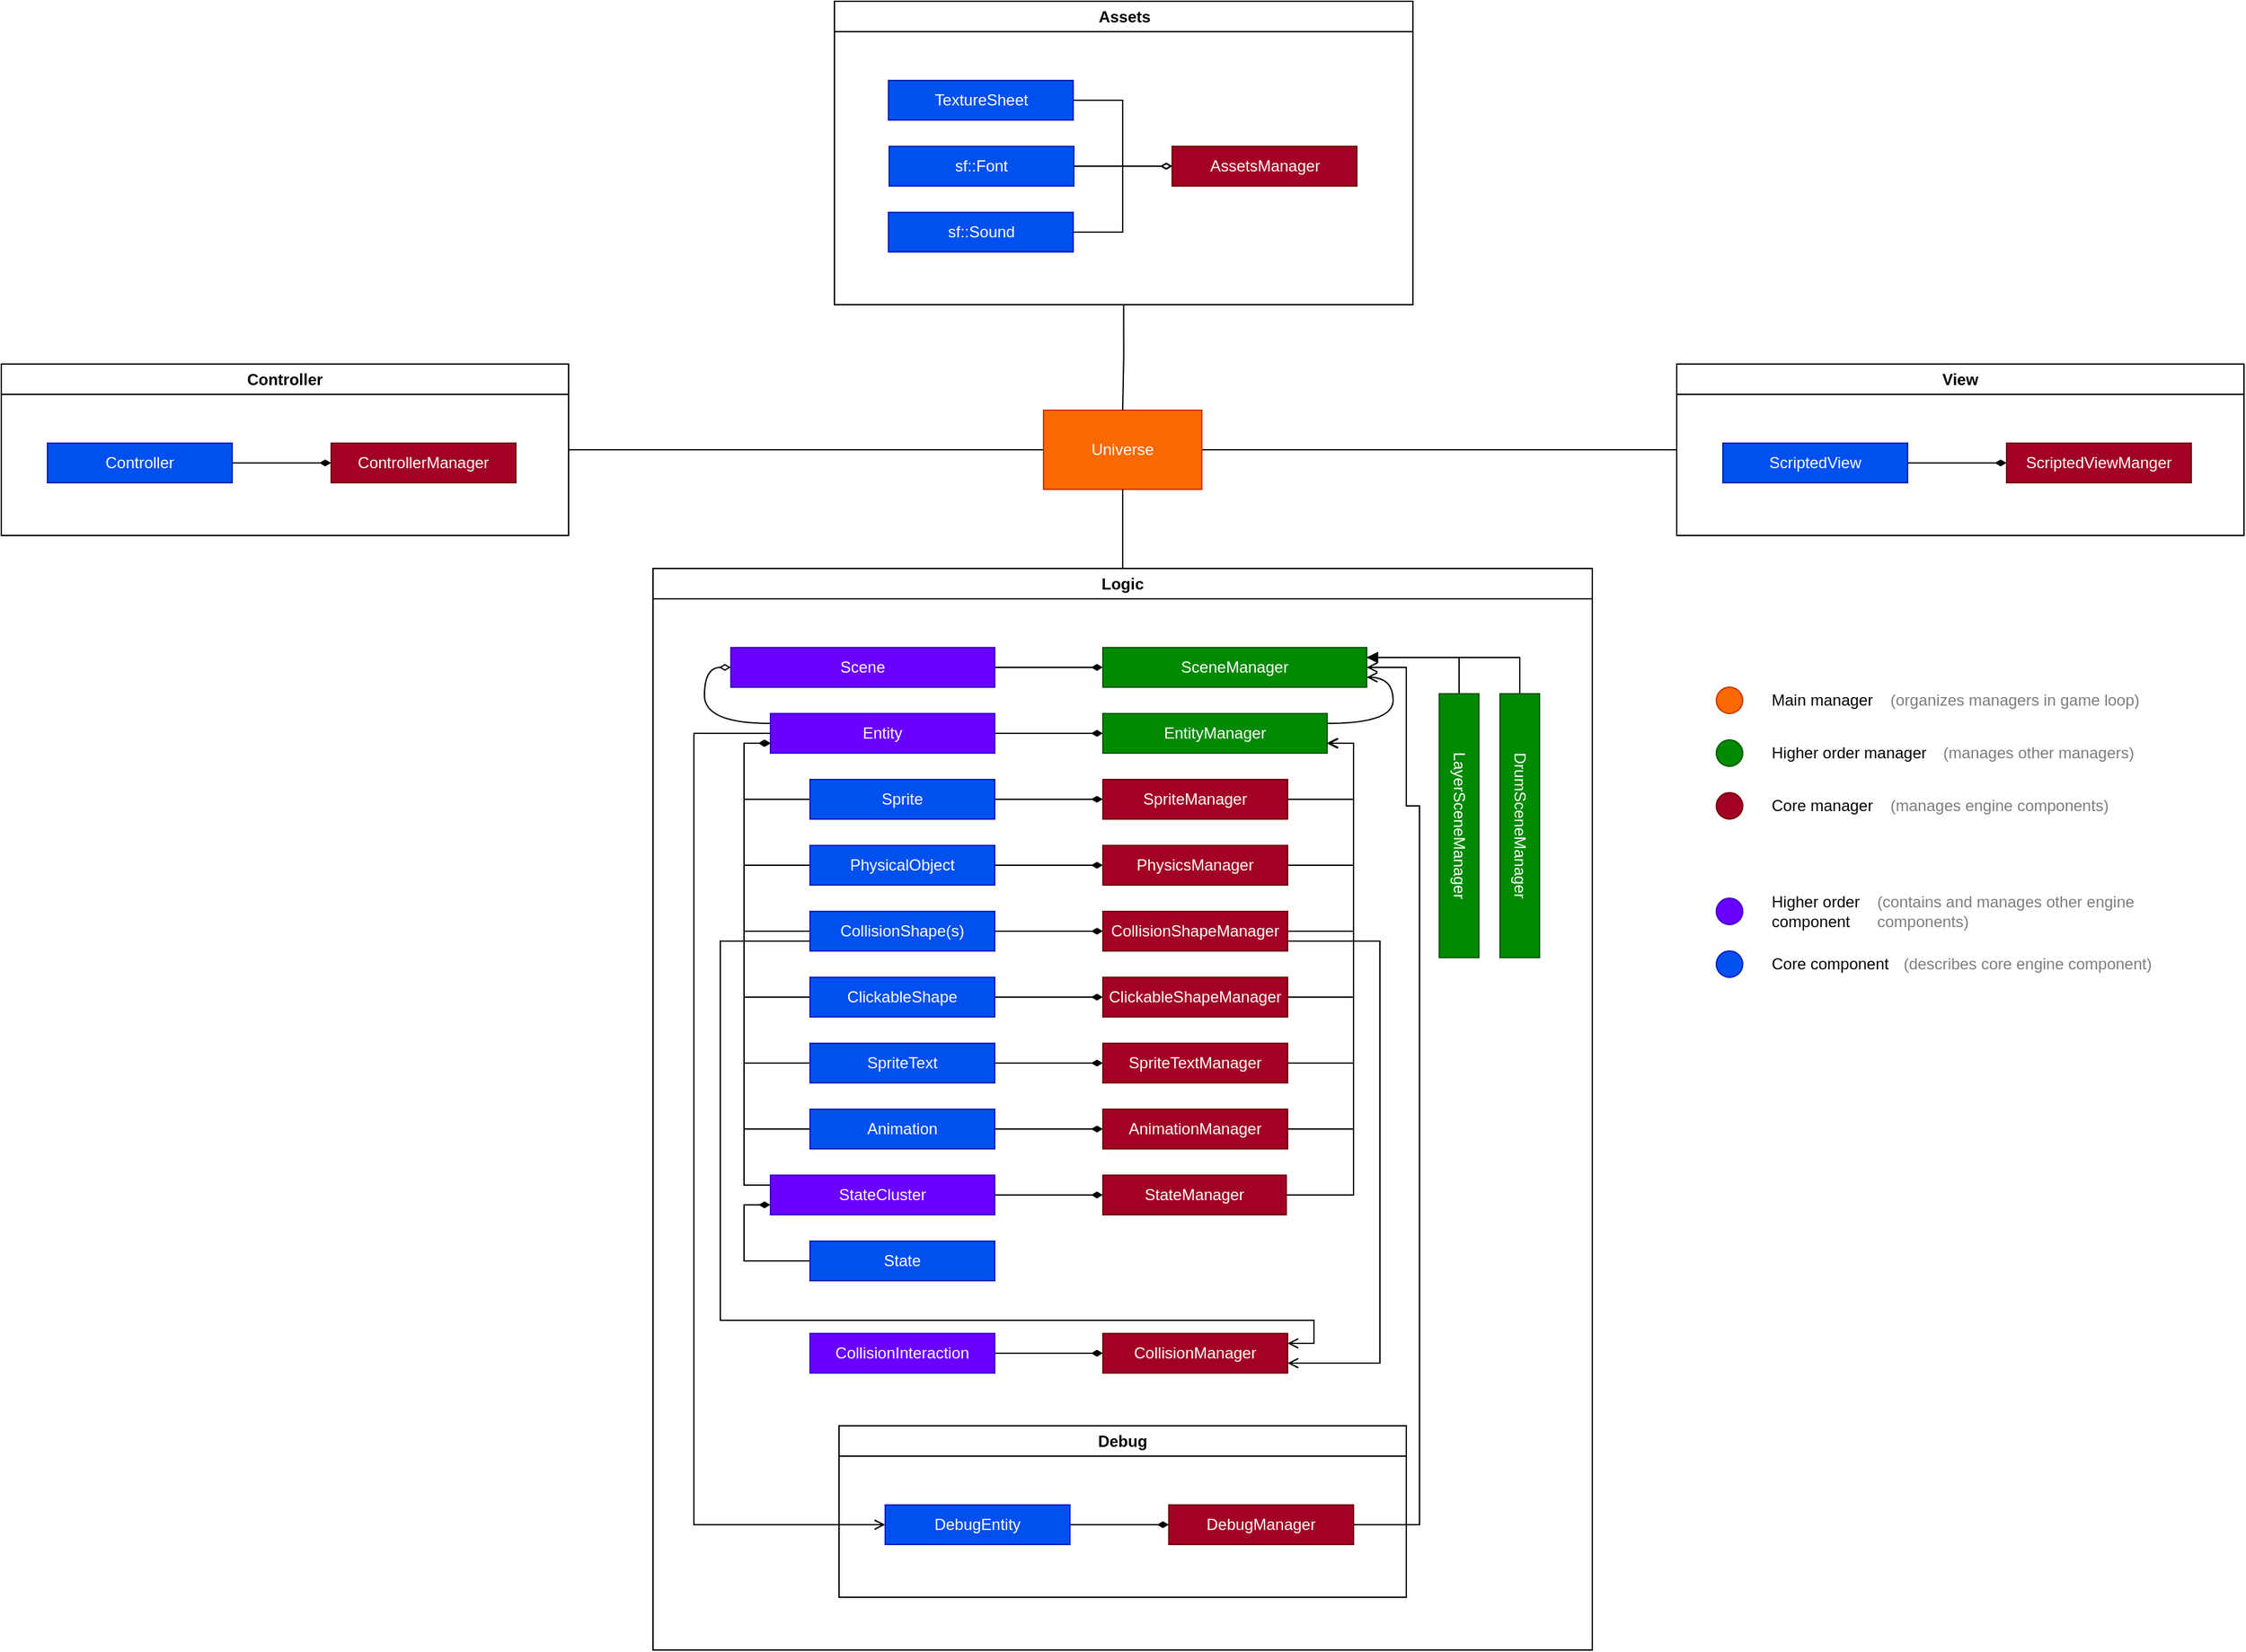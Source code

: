 <mxfile version="21.2.8" type="device">
  <diagram name="Page-1" id="3vT43Wd3uMkU654bus9_">
    <mxGraphModel dx="2487" dy="1425" grid="1" gridSize="10" guides="1" tooltips="1" connect="1" arrows="1" fold="1" page="0" pageScale="1" pageWidth="850" pageHeight="1100" math="0" shadow="0">
      <root>
        <mxCell id="0" />
        <mxCell id="1" parent="0" />
        <mxCell id="ijKg_ikHfJque0BtsIPP-11" style="edgeStyle=orthogonalEdgeStyle;rounded=0;orthogonalLoop=1;jettySize=auto;html=1;exitX=1;exitY=0.5;exitDx=0;exitDy=0;entryX=0;entryY=0.5;entryDx=0;entryDy=0;endArrow=none;endFill=0;" parent="1" source="RYIpH5o0aymqOep2SFFL-1" target="lwttH7d4b95rTX6gbIl2-12" edge="1">
          <mxGeometry relative="1" as="geometry" />
        </mxCell>
        <mxCell id="fs5aGWa4LFlJ8nbSV-yX-11" style="edgeStyle=orthogonalEdgeStyle;rounded=0;orthogonalLoop=1;jettySize=auto;html=1;exitX=0;exitY=0.5;exitDx=0;exitDy=0;entryX=1;entryY=0.5;entryDx=0;entryDy=0;endArrow=none;endFill=0;" parent="1" source="RYIpH5o0aymqOep2SFFL-1" target="RYIpH5o0aymqOep2SFFL-89" edge="1">
          <mxGeometry relative="1" as="geometry" />
        </mxCell>
        <mxCell id="RYIpH5o0aymqOep2SFFL-1" value="&lt;font color=&quot;#ffffff&quot;&gt;Universe&lt;/font&gt;" style="rounded=0;whiteSpace=wrap;html=1;fillColor=#fa6800;fontColor=#000000;strokeColor=#C73500;" parent="1" vertex="1">
          <mxGeometry x="380" y="200" width="120" height="60" as="geometry" />
        </mxCell>
        <mxCell id="RYIpH5o0aymqOep2SFFL-58" style="edgeStyle=orthogonalEdgeStyle;rounded=0;orthogonalLoop=1;jettySize=auto;html=1;exitX=0.5;exitY=0;exitDx=0;exitDy=0;entryX=0.5;entryY=1;entryDx=0;entryDy=0;endArrow=none;endFill=0;" parent="1" source="RYIpH5o0aymqOep2SFFL-2" target="RYIpH5o0aymqOep2SFFL-1" edge="1">
          <mxGeometry relative="1" as="geometry" />
        </mxCell>
        <mxCell id="RYIpH5o0aymqOep2SFFL-2" value="Logic" style="swimlane;whiteSpace=wrap;html=1;" parent="1" vertex="1">
          <mxGeometry x="84" y="320" width="712" height="820" as="geometry" />
        </mxCell>
        <mxCell id="RYIpH5o0aymqOep2SFFL-35" style="edgeStyle=orthogonalEdgeStyle;rounded=0;orthogonalLoop=1;jettySize=auto;html=1;exitX=1;exitY=0.5;exitDx=0;exitDy=0;entryX=0;entryY=0.5;entryDx=0;entryDy=0;endArrow=diamondThin;endFill=1;" parent="RYIpH5o0aymqOep2SFFL-2" source="RYIpH5o0aymqOep2SFFL-3" target="RYIpH5o0aymqOep2SFFL-20" edge="1">
          <mxGeometry relative="1" as="geometry" />
        </mxCell>
        <mxCell id="RYIpH5o0aymqOep2SFFL-3" value="Scene" style="rounded=0;whiteSpace=wrap;html=1;fillColor=#6a00ff;fontColor=#ffffff;strokeColor=#3700CC;" parent="RYIpH5o0aymqOep2SFFL-2" vertex="1">
          <mxGeometry x="59" y="60" width="200" height="30" as="geometry" />
        </mxCell>
        <mxCell id="RYIpH5o0aymqOep2SFFL-13" style="edgeStyle=orthogonalEdgeStyle;rounded=0;orthogonalLoop=1;jettySize=auto;html=1;exitX=0;exitY=0.25;exitDx=0;exitDy=0;entryX=0;entryY=0.5;entryDx=0;entryDy=0;curved=1;endArrow=diamondThin;endFill=0;" parent="RYIpH5o0aymqOep2SFFL-2" source="RYIpH5o0aymqOep2SFFL-4" target="RYIpH5o0aymqOep2SFFL-3" edge="1">
          <mxGeometry relative="1" as="geometry" />
        </mxCell>
        <mxCell id="RYIpH5o0aymqOep2SFFL-36" style="edgeStyle=orthogonalEdgeStyle;rounded=0;orthogonalLoop=1;jettySize=auto;html=1;exitX=1;exitY=0.5;exitDx=0;exitDy=0;entryX=0;entryY=0.5;entryDx=0;entryDy=0;endArrow=diamondThin;endFill=1;" parent="RYIpH5o0aymqOep2SFFL-2" source="RYIpH5o0aymqOep2SFFL-4" target="RYIpH5o0aymqOep2SFFL-21" edge="1">
          <mxGeometry relative="1" as="geometry" />
        </mxCell>
        <mxCell id="fs5aGWa4LFlJ8nbSV-yX-9" style="edgeStyle=orthogonalEdgeStyle;rounded=0;orthogonalLoop=1;jettySize=auto;html=1;exitX=0;exitY=0.5;exitDx=0;exitDy=0;entryX=0;entryY=0.5;entryDx=0;entryDy=0;endArrow=open;endFill=0;" parent="RYIpH5o0aymqOep2SFFL-2" source="RYIpH5o0aymqOep2SFFL-4" target="RYIpH5o0aymqOep2SFFL-71" edge="1">
          <mxGeometry relative="1" as="geometry">
            <Array as="points">
              <mxPoint x="31" y="125" />
              <mxPoint x="31" y="725" />
            </Array>
          </mxGeometry>
        </mxCell>
        <mxCell id="RYIpH5o0aymqOep2SFFL-4" value="Entity" style="rounded=0;whiteSpace=wrap;html=1;fillColor=#6a00ff;fontColor=#ffffff;strokeColor=#3700CC;" parent="RYIpH5o0aymqOep2SFFL-2" vertex="1">
          <mxGeometry x="89" y="110" width="170" height="30" as="geometry" />
        </mxCell>
        <mxCell id="RYIpH5o0aymqOep2SFFL-14" style="edgeStyle=orthogonalEdgeStyle;rounded=0;orthogonalLoop=1;jettySize=auto;html=1;exitX=0;exitY=0.5;exitDx=0;exitDy=0;entryX=0;entryY=0.75;entryDx=0;entryDy=0;endArrow=diamondThin;endFill=1;" parent="RYIpH5o0aymqOep2SFFL-2" source="RYIpH5o0aymqOep2SFFL-5" target="RYIpH5o0aymqOep2SFFL-4" edge="1">
          <mxGeometry relative="1" as="geometry" />
        </mxCell>
        <mxCell id="RYIpH5o0aymqOep2SFFL-37" style="edgeStyle=orthogonalEdgeStyle;rounded=0;orthogonalLoop=1;jettySize=auto;html=1;exitX=1;exitY=0.5;exitDx=0;exitDy=0;entryX=0;entryY=0.5;entryDx=0;entryDy=0;endArrow=diamondThin;endFill=1;" parent="RYIpH5o0aymqOep2SFFL-2" source="RYIpH5o0aymqOep2SFFL-5" target="RYIpH5o0aymqOep2SFFL-22" edge="1">
          <mxGeometry relative="1" as="geometry" />
        </mxCell>
        <mxCell id="RYIpH5o0aymqOep2SFFL-5" value="Sprite" style="rounded=0;whiteSpace=wrap;html=1;fillColor=#0050ef;fontColor=#ffffff;strokeColor=#001DBC;" parent="RYIpH5o0aymqOep2SFFL-2" vertex="1">
          <mxGeometry x="119" y="160" width="140" height="30" as="geometry" />
        </mxCell>
        <mxCell id="RYIpH5o0aymqOep2SFFL-15" style="edgeStyle=orthogonalEdgeStyle;rounded=0;orthogonalLoop=1;jettySize=auto;html=1;exitX=0;exitY=0.5;exitDx=0;exitDy=0;entryX=0;entryY=0.75;entryDx=0;entryDy=0;endArrow=diamondThin;endFill=1;" parent="RYIpH5o0aymqOep2SFFL-2" source="RYIpH5o0aymqOep2SFFL-7" target="RYIpH5o0aymqOep2SFFL-4" edge="1">
          <mxGeometry relative="1" as="geometry" />
        </mxCell>
        <mxCell id="RYIpH5o0aymqOep2SFFL-38" style="edgeStyle=orthogonalEdgeStyle;rounded=0;orthogonalLoop=1;jettySize=auto;html=1;exitX=1;exitY=0.5;exitDx=0;exitDy=0;entryX=0;entryY=0.5;entryDx=0;entryDy=0;endArrow=diamondThin;endFill=1;" parent="RYIpH5o0aymqOep2SFFL-2" source="RYIpH5o0aymqOep2SFFL-7" target="RYIpH5o0aymqOep2SFFL-23" edge="1">
          <mxGeometry relative="1" as="geometry" />
        </mxCell>
        <mxCell id="RYIpH5o0aymqOep2SFFL-7" value="PhysicalObject" style="rounded=0;whiteSpace=wrap;html=1;fillColor=#0050ef;fontColor=#ffffff;strokeColor=#001DBC;" parent="RYIpH5o0aymqOep2SFFL-2" vertex="1">
          <mxGeometry x="119" y="210" width="140" height="30" as="geometry" />
        </mxCell>
        <mxCell id="RYIpH5o0aymqOep2SFFL-16" style="edgeStyle=orthogonalEdgeStyle;rounded=0;orthogonalLoop=1;jettySize=auto;html=1;exitX=0;exitY=0.5;exitDx=0;exitDy=0;entryX=0;entryY=0.75;entryDx=0;entryDy=0;endArrow=diamondThin;endFill=1;" parent="RYIpH5o0aymqOep2SFFL-2" source="RYIpH5o0aymqOep2SFFL-8" target="RYIpH5o0aymqOep2SFFL-4" edge="1">
          <mxGeometry relative="1" as="geometry" />
        </mxCell>
        <mxCell id="RYIpH5o0aymqOep2SFFL-39" style="edgeStyle=orthogonalEdgeStyle;rounded=0;orthogonalLoop=1;jettySize=auto;html=1;exitX=1;exitY=0.5;exitDx=0;exitDy=0;entryX=0;entryY=0.5;entryDx=0;entryDy=0;endArrow=diamondThin;endFill=1;" parent="RYIpH5o0aymqOep2SFFL-2" source="RYIpH5o0aymqOep2SFFL-8" target="RYIpH5o0aymqOep2SFFL-24" edge="1">
          <mxGeometry relative="1" as="geometry" />
        </mxCell>
        <mxCell id="fs5aGWa4LFlJ8nbSV-yX-7" style="edgeStyle=orthogonalEdgeStyle;rounded=0;orthogonalLoop=1;jettySize=auto;html=1;exitX=0;exitY=0.75;exitDx=0;exitDy=0;entryX=1;entryY=0.25;entryDx=0;entryDy=0;endArrow=open;endFill=0;" parent="RYIpH5o0aymqOep2SFFL-2" source="RYIpH5o0aymqOep2SFFL-8" target="RYIpH5o0aymqOep2SFFL-43" edge="1">
          <mxGeometry relative="1" as="geometry">
            <Array as="points">
              <mxPoint x="51" y="283" />
              <mxPoint x="51" y="570" />
              <mxPoint x="501" y="570" />
              <mxPoint x="501" y="587" />
            </Array>
          </mxGeometry>
        </mxCell>
        <mxCell id="RYIpH5o0aymqOep2SFFL-8" value="CollisionShape(s)" style="rounded=0;whiteSpace=wrap;html=1;fillColor=#0050ef;fontColor=#ffffff;strokeColor=#001DBC;" parent="RYIpH5o0aymqOep2SFFL-2" vertex="1">
          <mxGeometry x="119" y="260" width="140" height="30" as="geometry" />
        </mxCell>
        <mxCell id="RYIpH5o0aymqOep2SFFL-17" style="edgeStyle=orthogonalEdgeStyle;rounded=0;orthogonalLoop=1;jettySize=auto;html=1;exitX=0;exitY=0.5;exitDx=0;exitDy=0;entryX=0;entryY=0.75;entryDx=0;entryDy=0;endArrow=diamondThin;endFill=1;" parent="RYIpH5o0aymqOep2SFFL-2" source="RYIpH5o0aymqOep2SFFL-9" target="RYIpH5o0aymqOep2SFFL-4" edge="1">
          <mxGeometry relative="1" as="geometry" />
        </mxCell>
        <mxCell id="RYIpH5o0aymqOep2SFFL-40" style="edgeStyle=orthogonalEdgeStyle;rounded=0;orthogonalLoop=1;jettySize=auto;html=1;exitX=1;exitY=0.5;exitDx=0;exitDy=0;entryX=0;entryY=0.5;entryDx=0;entryDy=0;endArrow=diamondThin;endFill=1;" parent="RYIpH5o0aymqOep2SFFL-2" source="RYIpH5o0aymqOep2SFFL-9" target="RYIpH5o0aymqOep2SFFL-25" edge="1">
          <mxGeometry relative="1" as="geometry" />
        </mxCell>
        <mxCell id="RYIpH5o0aymqOep2SFFL-9" value="ClickableShape" style="rounded=0;whiteSpace=wrap;html=1;fillColor=#0050ef;fontColor=#ffffff;strokeColor=#001DBC;" parent="RYIpH5o0aymqOep2SFFL-2" vertex="1">
          <mxGeometry x="119" y="310" width="140" height="30" as="geometry" />
        </mxCell>
        <mxCell id="RYIpH5o0aymqOep2SFFL-18" style="edgeStyle=orthogonalEdgeStyle;rounded=0;orthogonalLoop=1;jettySize=auto;html=1;exitX=0;exitY=0.5;exitDx=0;exitDy=0;entryX=0;entryY=0.75;entryDx=0;entryDy=0;endArrow=diamondThin;endFill=1;" parent="RYIpH5o0aymqOep2SFFL-2" source="RYIpH5o0aymqOep2SFFL-10" target="RYIpH5o0aymqOep2SFFL-4" edge="1">
          <mxGeometry relative="1" as="geometry" />
        </mxCell>
        <mxCell id="RYIpH5o0aymqOep2SFFL-41" style="edgeStyle=orthogonalEdgeStyle;rounded=0;orthogonalLoop=1;jettySize=auto;html=1;exitX=1;exitY=0.5;exitDx=0;exitDy=0;entryX=0;entryY=0.5;entryDx=0;entryDy=0;endArrow=diamondThin;endFill=1;" parent="RYIpH5o0aymqOep2SFFL-2" source="RYIpH5o0aymqOep2SFFL-10" target="RYIpH5o0aymqOep2SFFL-26" edge="1">
          <mxGeometry relative="1" as="geometry" />
        </mxCell>
        <mxCell id="RYIpH5o0aymqOep2SFFL-10" value="SpriteText" style="rounded=0;whiteSpace=wrap;html=1;fillColor=#0050ef;fontColor=#ffffff;strokeColor=#001DBC;" parent="RYIpH5o0aymqOep2SFFL-2" vertex="1">
          <mxGeometry x="119" y="360" width="140" height="30" as="geometry" />
        </mxCell>
        <mxCell id="RYIpH5o0aymqOep2SFFL-19" style="edgeStyle=orthogonalEdgeStyle;rounded=0;orthogonalLoop=1;jettySize=auto;html=1;exitX=0;exitY=0.5;exitDx=0;exitDy=0;entryX=0;entryY=0.75;entryDx=0;entryDy=0;endArrow=diamondThin;endFill=1;" parent="RYIpH5o0aymqOep2SFFL-2" source="RYIpH5o0aymqOep2SFFL-11" target="RYIpH5o0aymqOep2SFFL-4" edge="1">
          <mxGeometry relative="1" as="geometry">
            <mxPoint x="-49" y="150" as="targetPoint" />
          </mxGeometry>
        </mxCell>
        <mxCell id="RYIpH5o0aymqOep2SFFL-42" style="edgeStyle=orthogonalEdgeStyle;rounded=0;orthogonalLoop=1;jettySize=auto;html=1;exitX=1;exitY=0.5;exitDx=0;exitDy=0;entryX=0;entryY=0.5;entryDx=0;entryDy=0;endArrow=diamondThin;endFill=1;" parent="RYIpH5o0aymqOep2SFFL-2" source="RYIpH5o0aymqOep2SFFL-11" target="RYIpH5o0aymqOep2SFFL-27" edge="1">
          <mxGeometry relative="1" as="geometry" />
        </mxCell>
        <mxCell id="RYIpH5o0aymqOep2SFFL-11" value="Animation" style="rounded=0;whiteSpace=wrap;html=1;fillColor=#0050ef;fontColor=#ffffff;strokeColor=#001DBC;" parent="RYIpH5o0aymqOep2SFFL-2" vertex="1">
          <mxGeometry x="119" y="410" width="140" height="30" as="geometry" />
        </mxCell>
        <mxCell id="RYIpH5o0aymqOep2SFFL-20" value="SceneManager" style="rounded=0;whiteSpace=wrap;html=1;fillColor=#008a00;fontColor=#ffffff;strokeColor=#005700;" parent="RYIpH5o0aymqOep2SFFL-2" vertex="1">
          <mxGeometry x="341" y="60" width="200" height="30" as="geometry" />
        </mxCell>
        <mxCell id="RYIpH5o0aymqOep2SFFL-28" style="edgeStyle=orthogonalEdgeStyle;rounded=0;orthogonalLoop=1;jettySize=auto;html=1;exitX=1;exitY=0.25;exitDx=0;exitDy=0;entryX=1;entryY=0.75;entryDx=0;entryDy=0;curved=1;endArrow=open;endFill=0;" parent="RYIpH5o0aymqOep2SFFL-2" source="RYIpH5o0aymqOep2SFFL-21" target="RYIpH5o0aymqOep2SFFL-20" edge="1">
          <mxGeometry relative="1" as="geometry" />
        </mxCell>
        <mxCell id="RYIpH5o0aymqOep2SFFL-21" value="EntityManager" style="rounded=0;whiteSpace=wrap;html=1;fillColor=#008a00;fontColor=#ffffff;strokeColor=#005700;" parent="RYIpH5o0aymqOep2SFFL-2" vertex="1">
          <mxGeometry x="341" y="110" width="170" height="30" as="geometry" />
        </mxCell>
        <mxCell id="RYIpH5o0aymqOep2SFFL-29" style="edgeStyle=orthogonalEdgeStyle;rounded=0;orthogonalLoop=1;jettySize=auto;html=1;exitX=1;exitY=0.5;exitDx=0;exitDy=0;entryX=1;entryY=0.75;entryDx=0;entryDy=0;endArrow=open;endFill=0;" parent="RYIpH5o0aymqOep2SFFL-2" source="RYIpH5o0aymqOep2SFFL-22" target="RYIpH5o0aymqOep2SFFL-21" edge="1">
          <mxGeometry relative="1" as="geometry" />
        </mxCell>
        <mxCell id="RYIpH5o0aymqOep2SFFL-22" value="SpriteManager" style="rounded=0;whiteSpace=wrap;html=1;fillColor=#a20025;fontColor=#ffffff;strokeColor=#6F0000;" parent="RYIpH5o0aymqOep2SFFL-2" vertex="1">
          <mxGeometry x="341" y="160" width="140" height="30" as="geometry" />
        </mxCell>
        <mxCell id="RYIpH5o0aymqOep2SFFL-30" style="edgeStyle=orthogonalEdgeStyle;rounded=0;orthogonalLoop=1;jettySize=auto;html=1;exitX=1;exitY=0.5;exitDx=0;exitDy=0;entryX=1;entryY=0.75;entryDx=0;entryDy=0;endArrow=open;endFill=0;" parent="RYIpH5o0aymqOep2SFFL-2" source="RYIpH5o0aymqOep2SFFL-23" target="RYIpH5o0aymqOep2SFFL-21" edge="1">
          <mxGeometry relative="1" as="geometry" />
        </mxCell>
        <mxCell id="RYIpH5o0aymqOep2SFFL-23" value="PhysicsManager" style="rounded=0;whiteSpace=wrap;html=1;fillColor=#a20025;fontColor=#ffffff;strokeColor=#6F0000;" parent="RYIpH5o0aymqOep2SFFL-2" vertex="1">
          <mxGeometry x="341" y="210" width="140" height="30" as="geometry" />
        </mxCell>
        <mxCell id="RYIpH5o0aymqOep2SFFL-31" style="edgeStyle=orthogonalEdgeStyle;rounded=0;orthogonalLoop=1;jettySize=auto;html=1;exitX=1;exitY=0.5;exitDx=0;exitDy=0;entryX=1;entryY=0.75;entryDx=0;entryDy=0;endArrow=open;endFill=0;" parent="RYIpH5o0aymqOep2SFFL-2" source="RYIpH5o0aymqOep2SFFL-24" target="RYIpH5o0aymqOep2SFFL-21" edge="1">
          <mxGeometry relative="1" as="geometry" />
        </mxCell>
        <mxCell id="fs5aGWa4LFlJ8nbSV-yX-8" style="edgeStyle=orthogonalEdgeStyle;rounded=0;orthogonalLoop=1;jettySize=auto;html=1;exitX=1;exitY=0.75;exitDx=0;exitDy=0;entryX=1;entryY=0.75;entryDx=0;entryDy=0;endArrow=open;endFill=0;" parent="RYIpH5o0aymqOep2SFFL-2" source="RYIpH5o0aymqOep2SFFL-24" target="RYIpH5o0aymqOep2SFFL-43" edge="1">
          <mxGeometry relative="1" as="geometry">
            <Array as="points">
              <mxPoint x="551" y="283" />
              <mxPoint x="551" y="603" />
            </Array>
          </mxGeometry>
        </mxCell>
        <mxCell id="RYIpH5o0aymqOep2SFFL-24" value="CollisionShapeManager" style="rounded=0;whiteSpace=wrap;html=1;fillColor=#a20025;fontColor=#ffffff;strokeColor=#6F0000;" parent="RYIpH5o0aymqOep2SFFL-2" vertex="1">
          <mxGeometry x="341" y="260" width="140" height="30" as="geometry" />
        </mxCell>
        <mxCell id="RYIpH5o0aymqOep2SFFL-32" style="edgeStyle=orthogonalEdgeStyle;rounded=0;orthogonalLoop=1;jettySize=auto;html=1;exitX=1;exitY=0.5;exitDx=0;exitDy=0;entryX=1;entryY=0.75;entryDx=0;entryDy=0;endArrow=open;endFill=0;" parent="RYIpH5o0aymqOep2SFFL-2" source="RYIpH5o0aymqOep2SFFL-25" target="RYIpH5o0aymqOep2SFFL-21" edge="1">
          <mxGeometry relative="1" as="geometry" />
        </mxCell>
        <mxCell id="RYIpH5o0aymqOep2SFFL-25" value="ClickableShapeManager" style="rounded=0;whiteSpace=wrap;html=1;fillColor=#a20025;fontColor=#ffffff;strokeColor=#6F0000;" parent="RYIpH5o0aymqOep2SFFL-2" vertex="1">
          <mxGeometry x="341" y="310" width="140" height="30" as="geometry" />
        </mxCell>
        <mxCell id="RYIpH5o0aymqOep2SFFL-33" style="edgeStyle=orthogonalEdgeStyle;rounded=0;orthogonalLoop=1;jettySize=auto;html=1;exitX=1;exitY=0.5;exitDx=0;exitDy=0;entryX=1;entryY=0.75;entryDx=0;entryDy=0;endArrow=open;endFill=0;" parent="RYIpH5o0aymqOep2SFFL-2" source="RYIpH5o0aymqOep2SFFL-26" target="RYIpH5o0aymqOep2SFFL-21" edge="1">
          <mxGeometry relative="1" as="geometry" />
        </mxCell>
        <mxCell id="RYIpH5o0aymqOep2SFFL-26" value="SpriteTextManager" style="rounded=0;whiteSpace=wrap;html=1;fillColor=#a20025;fontColor=#ffffff;strokeColor=#6F0000;" parent="RYIpH5o0aymqOep2SFFL-2" vertex="1">
          <mxGeometry x="341" y="360" width="140" height="30" as="geometry" />
        </mxCell>
        <mxCell id="RYIpH5o0aymqOep2SFFL-34" style="edgeStyle=orthogonalEdgeStyle;rounded=0;orthogonalLoop=1;jettySize=auto;html=1;exitX=1;exitY=0.5;exitDx=0;exitDy=0;entryX=1;entryY=0.75;entryDx=0;entryDy=0;endArrow=open;endFill=0;" parent="RYIpH5o0aymqOep2SFFL-2" source="RYIpH5o0aymqOep2SFFL-27" target="RYIpH5o0aymqOep2SFFL-21" edge="1">
          <mxGeometry relative="1" as="geometry" />
        </mxCell>
        <mxCell id="RYIpH5o0aymqOep2SFFL-27" value="AnimationManager" style="rounded=0;whiteSpace=wrap;html=1;fillColor=#a20025;fontColor=#ffffff;strokeColor=#6F0000;" parent="RYIpH5o0aymqOep2SFFL-2" vertex="1">
          <mxGeometry x="341" y="410" width="140" height="30" as="geometry" />
        </mxCell>
        <mxCell id="RYIpH5o0aymqOep2SFFL-43" value="CollisionManager" style="rounded=0;whiteSpace=wrap;html=1;fillColor=#a20025;fontColor=#ffffff;strokeColor=#6F0000;" parent="RYIpH5o0aymqOep2SFFL-2" vertex="1">
          <mxGeometry x="341" y="580" width="140" height="30" as="geometry" />
        </mxCell>
        <mxCell id="RYIpH5o0aymqOep2SFFL-49" style="edgeStyle=orthogonalEdgeStyle;rounded=0;orthogonalLoop=1;jettySize=auto;html=1;exitX=1;exitY=0.5;exitDx=0;exitDy=0;entryX=0;entryY=0.5;entryDx=0;entryDy=0;endArrow=diamondThin;endFill=1;" parent="RYIpH5o0aymqOep2SFFL-2" source="RYIpH5o0aymqOep2SFFL-45" target="RYIpH5o0aymqOep2SFFL-43" edge="1">
          <mxGeometry relative="1" as="geometry" />
        </mxCell>
        <mxCell id="RYIpH5o0aymqOep2SFFL-45" value="CollisionInteraction" style="rounded=0;whiteSpace=wrap;html=1;fillColor=#6a00ff;fontColor=#ffffff;strokeColor=#3700CC;" parent="RYIpH5o0aymqOep2SFFL-2" vertex="1">
          <mxGeometry x="119" y="580" width="140" height="30" as="geometry" />
        </mxCell>
        <mxCell id="RYIpH5o0aymqOep2SFFL-55" style="edgeStyle=orthogonalEdgeStyle;rounded=0;orthogonalLoop=1;jettySize=auto;html=1;exitX=0;exitY=0.5;exitDx=0;exitDy=0;entryX=1;entryY=0.25;entryDx=0;entryDy=0;endArrow=block;endFill=1;" parent="RYIpH5o0aymqOep2SFFL-2" source="RYIpH5o0aymqOep2SFFL-53" target="RYIpH5o0aymqOep2SFFL-20" edge="1">
          <mxGeometry relative="1" as="geometry" />
        </mxCell>
        <mxCell id="RYIpH5o0aymqOep2SFFL-53" value="DrumSceneManager" style="rounded=0;whiteSpace=wrap;html=1;rotation=90;fillColor=#008a00;fontColor=#ffffff;strokeColor=#005700;" parent="RYIpH5o0aymqOep2SFFL-2" vertex="1">
          <mxGeometry x="557" y="180" width="200" height="30" as="geometry" />
        </mxCell>
        <mxCell id="RYIpH5o0aymqOep2SFFL-56" style="edgeStyle=orthogonalEdgeStyle;rounded=0;orthogonalLoop=1;jettySize=auto;html=1;exitX=0;exitY=0.5;exitDx=0;exitDy=0;entryX=1;entryY=0.25;entryDx=0;entryDy=0;endArrow=block;endFill=1;" parent="RYIpH5o0aymqOep2SFFL-2" source="RYIpH5o0aymqOep2SFFL-54" target="RYIpH5o0aymqOep2SFFL-20" edge="1">
          <mxGeometry relative="1" as="geometry">
            <mxPoint x="555" y="80" as="targetPoint" />
          </mxGeometry>
        </mxCell>
        <mxCell id="RYIpH5o0aymqOep2SFFL-54" value="LayerSceneManager" style="rounded=0;whiteSpace=wrap;html=1;rotation=90;fillColor=#008a00;fontColor=#ffffff;strokeColor=#005700;" parent="RYIpH5o0aymqOep2SFFL-2" vertex="1">
          <mxGeometry x="511" y="180" width="200" height="30" as="geometry" />
        </mxCell>
        <mxCell id="ijKg_ikHfJque0BtsIPP-2" style="edgeStyle=orthogonalEdgeStyle;rounded=0;orthogonalLoop=1;jettySize=auto;html=1;exitX=0;exitY=0.25;exitDx=0;exitDy=0;entryX=0;entryY=0.75;entryDx=0;entryDy=0;endArrow=diamondThin;endFill=1;" parent="RYIpH5o0aymqOep2SFFL-2" source="lwttH7d4b95rTX6gbIl2-3" target="RYIpH5o0aymqOep2SFFL-4" edge="1">
          <mxGeometry relative="1" as="geometry" />
        </mxCell>
        <mxCell id="lwttH7d4b95rTX6gbIl2-3" value="StateCluster" style="rounded=0;whiteSpace=wrap;html=1;fillColor=#6a00ff;fontColor=#ffffff;strokeColor=#3700CC;" parent="RYIpH5o0aymqOep2SFFL-2" vertex="1">
          <mxGeometry x="89" y="460" width="170" height="30" as="geometry" />
        </mxCell>
        <mxCell id="lwttH7d4b95rTX6gbIl2-5" value="State" style="rounded=0;whiteSpace=wrap;html=1;fillColor=#0050ef;fontColor=#ffffff;strokeColor=#001DBC;" parent="RYIpH5o0aymqOep2SFFL-2" vertex="1">
          <mxGeometry x="119" y="510" width="140" height="30" as="geometry" />
        </mxCell>
        <mxCell id="ijKg_ikHfJque0BtsIPP-3" style="edgeStyle=orthogonalEdgeStyle;rounded=0;orthogonalLoop=1;jettySize=auto;html=1;exitX=1;exitY=0.5;exitDx=0;exitDy=0;entryX=1;entryY=0.75;entryDx=0;entryDy=0;endArrow=open;endFill=0;" parent="RYIpH5o0aymqOep2SFFL-2" source="lwttH7d4b95rTX6gbIl2-6" target="RYIpH5o0aymqOep2SFFL-21" edge="1">
          <mxGeometry relative="1" as="geometry" />
        </mxCell>
        <mxCell id="lwttH7d4b95rTX6gbIl2-6" value="StateManager" style="rounded=0;whiteSpace=wrap;html=1;fillColor=#a20025;fontColor=#ffffff;strokeColor=#6F0000;" parent="RYIpH5o0aymqOep2SFFL-2" vertex="1">
          <mxGeometry x="341" y="460" width="139" height="30" as="geometry" />
        </mxCell>
        <mxCell id="lwttH7d4b95rTX6gbIl2-4" style="edgeStyle=orthogonalEdgeStyle;rounded=0;orthogonalLoop=1;jettySize=auto;html=1;exitX=0;exitY=0.5;exitDx=0;exitDy=0;entryX=0;entryY=0.75;entryDx=0;entryDy=0;endArrow=diamondThin;endFill=1;" parent="RYIpH5o0aymqOep2SFFL-2" source="lwttH7d4b95rTX6gbIl2-5" target="lwttH7d4b95rTX6gbIl2-3" edge="1">
          <mxGeometry relative="1" as="geometry" />
        </mxCell>
        <mxCell id="lwttH7d4b95rTX6gbIl2-2" style="edgeStyle=orthogonalEdgeStyle;rounded=0;orthogonalLoop=1;jettySize=auto;html=1;exitX=1;exitY=0.5;exitDx=0;exitDy=0;entryX=0;entryY=0.5;entryDx=0;entryDy=0;endArrow=diamondThin;endFill=1;" parent="RYIpH5o0aymqOep2SFFL-2" source="lwttH7d4b95rTX6gbIl2-3" target="lwttH7d4b95rTX6gbIl2-6" edge="1">
          <mxGeometry relative="1" as="geometry" />
        </mxCell>
        <mxCell id="RYIpH5o0aymqOep2SFFL-70" value="Debug" style="swimlane;whiteSpace=wrap;html=1;" parent="RYIpH5o0aymqOep2SFFL-2" vertex="1">
          <mxGeometry x="141" y="650" width="430" height="130" as="geometry">
            <mxRectangle x="800" y="30" width="70" height="30" as="alternateBounds" />
          </mxGeometry>
        </mxCell>
        <mxCell id="RYIpH5o0aymqOep2SFFL-73" style="edgeStyle=orthogonalEdgeStyle;rounded=0;orthogonalLoop=1;jettySize=auto;html=1;exitX=1;exitY=0.5;exitDx=0;exitDy=0;entryX=0;entryY=0.5;entryDx=0;entryDy=0;endArrow=diamondThin;endFill=1;" parent="RYIpH5o0aymqOep2SFFL-70" source="RYIpH5o0aymqOep2SFFL-71" target="RYIpH5o0aymqOep2SFFL-72" edge="1">
          <mxGeometry relative="1" as="geometry" />
        </mxCell>
        <mxCell id="RYIpH5o0aymqOep2SFFL-71" value="DebugEntity" style="rounded=0;whiteSpace=wrap;html=1;fillColor=#0050ef;fontColor=#ffffff;strokeColor=#001DBC;" parent="RYIpH5o0aymqOep2SFFL-70" vertex="1">
          <mxGeometry x="35" y="60" width="140" height="30" as="geometry" />
        </mxCell>
        <mxCell id="RYIpH5o0aymqOep2SFFL-72" value="DebugManager" style="rounded=0;whiteSpace=wrap;html=1;fillColor=#a20025;fontColor=#ffffff;strokeColor=#6F0000;" parent="RYIpH5o0aymqOep2SFFL-70" vertex="1">
          <mxGeometry x="250" y="60" width="140" height="30" as="geometry" />
        </mxCell>
        <mxCell id="fs5aGWa4LFlJ8nbSV-yX-10" style="edgeStyle=orthogonalEdgeStyle;rounded=0;orthogonalLoop=1;jettySize=auto;html=1;exitX=1;exitY=0.5;exitDx=0;exitDy=0;entryX=1;entryY=0.5;entryDx=0;entryDy=0;endArrow=open;endFill=0;" parent="RYIpH5o0aymqOep2SFFL-2" source="RYIpH5o0aymqOep2SFFL-72" target="RYIpH5o0aymqOep2SFFL-20" edge="1">
          <mxGeometry relative="1" as="geometry">
            <Array as="points">
              <mxPoint x="581" y="725" />
              <mxPoint x="581" y="180" />
              <mxPoint x="571" y="180" />
              <mxPoint x="571" y="75" />
            </Array>
          </mxGeometry>
        </mxCell>
        <mxCell id="RYIpH5o0aymqOep2SFFL-69" style="edgeStyle=orthogonalEdgeStyle;rounded=0;orthogonalLoop=1;jettySize=auto;html=1;exitX=0.5;exitY=1;exitDx=0;exitDy=0;entryX=0.5;entryY=0;entryDx=0;entryDy=0;endArrow=none;endFill=0;" parent="1" source="RYIpH5o0aymqOep2SFFL-59" target="RYIpH5o0aymqOep2SFFL-1" edge="1">
          <mxGeometry relative="1" as="geometry" />
        </mxCell>
        <mxCell id="RYIpH5o0aymqOep2SFFL-59" value="Assets" style="swimlane;whiteSpace=wrap;html=1;" parent="1" vertex="1">
          <mxGeometry x="221.5" y="-110" width="438.5" height="230" as="geometry" />
        </mxCell>
        <mxCell id="RYIpH5o0aymqOep2SFFL-66" style="edgeStyle=orthogonalEdgeStyle;rounded=0;orthogonalLoop=1;jettySize=auto;html=1;exitX=1;exitY=0.5;exitDx=0;exitDy=0;entryX=0;entryY=0.5;entryDx=0;entryDy=0;endArrow=diamondThin;endFill=0;" parent="RYIpH5o0aymqOep2SFFL-59" source="RYIpH5o0aymqOep2SFFL-61" target="RYIpH5o0aymqOep2SFFL-94" edge="1">
          <mxGeometry relative="1" as="geometry">
            <mxPoint x="260.0" y="125.0" as="targetPoint" />
          </mxGeometry>
        </mxCell>
        <mxCell id="RYIpH5o0aymqOep2SFFL-61" value="TextureSheet" style="rounded=0;whiteSpace=wrap;html=1;fillColor=#0050ef;fontColor=#ffffff;strokeColor=#001DBC;" parent="RYIpH5o0aymqOep2SFFL-59" vertex="1">
          <mxGeometry x="41" y="60" width="140" height="30" as="geometry" />
        </mxCell>
        <mxCell id="RYIpH5o0aymqOep2SFFL-67" style="edgeStyle=orthogonalEdgeStyle;rounded=0;orthogonalLoop=1;jettySize=auto;html=1;exitX=1;exitY=0.5;exitDx=0;exitDy=0;entryX=0;entryY=0.5;entryDx=0;entryDy=0;endArrow=diamondThin;endFill=0;" parent="RYIpH5o0aymqOep2SFFL-59" source="RYIpH5o0aymqOep2SFFL-62" target="RYIpH5o0aymqOep2SFFL-94" edge="1">
          <mxGeometry relative="1" as="geometry">
            <mxPoint x="260.0" y="125.0" as="targetPoint" />
          </mxGeometry>
        </mxCell>
        <mxCell id="RYIpH5o0aymqOep2SFFL-62" value="sf::Font" style="rounded=0;whiteSpace=wrap;html=1;fillColor=#0050ef;fontColor=#ffffff;strokeColor=#001DBC;" parent="RYIpH5o0aymqOep2SFFL-59" vertex="1">
          <mxGeometry x="41.5" y="110" width="140" height="30" as="geometry" />
        </mxCell>
        <mxCell id="RYIpH5o0aymqOep2SFFL-95" style="edgeStyle=orthogonalEdgeStyle;rounded=0;orthogonalLoop=1;jettySize=auto;html=1;exitX=1;exitY=0.5;exitDx=0;exitDy=0;entryX=0;entryY=0.5;entryDx=0;entryDy=0;endArrow=diamondThin;endFill=0;" parent="RYIpH5o0aymqOep2SFFL-59" source="RYIpH5o0aymqOep2SFFL-63" target="RYIpH5o0aymqOep2SFFL-94" edge="1">
          <mxGeometry relative="1" as="geometry" />
        </mxCell>
        <mxCell id="RYIpH5o0aymqOep2SFFL-63" value="sf::Sound" style="rounded=0;whiteSpace=wrap;html=1;fillColor=#0050ef;fontColor=#ffffff;strokeColor=#001DBC;" parent="RYIpH5o0aymqOep2SFFL-59" vertex="1">
          <mxGeometry x="41" y="160" width="140" height="30" as="geometry" />
        </mxCell>
        <mxCell id="RYIpH5o0aymqOep2SFFL-94" value="AssetsManager" style="rounded=0;whiteSpace=wrap;html=1;fillColor=#a20025;fontColor=#ffffff;strokeColor=#6F0000;" parent="RYIpH5o0aymqOep2SFFL-59" vertex="1">
          <mxGeometry x="256" y="110" width="140" height="30" as="geometry" />
        </mxCell>
        <mxCell id="RYIpH5o0aymqOep2SFFL-81" value="" style="ellipse;whiteSpace=wrap;html=1;aspect=fixed;fillColor=#a20025;fontColor=#ffffff;strokeColor=#6F0000;" parent="1" vertex="1">
          <mxGeometry x="890" y="490" width="20" height="20" as="geometry" />
        </mxCell>
        <mxCell id="RYIpH5o0aymqOep2SFFL-82" value="" style="ellipse;whiteSpace=wrap;html=1;aspect=fixed;fillColor=#008a00;fontColor=#ffffff;strokeColor=#005700;" parent="1" vertex="1">
          <mxGeometry x="890" y="450" width="20" height="20" as="geometry" />
        </mxCell>
        <mxCell id="RYIpH5o0aymqOep2SFFL-83" value="" style="ellipse;whiteSpace=wrap;html=1;aspect=fixed;fillColor=#0050ef;fontColor=#ffffff;strokeColor=#001DBC;" parent="1" vertex="1">
          <mxGeometry x="890" y="610" width="20" height="20" as="geometry" />
        </mxCell>
        <mxCell id="RYIpH5o0aymqOep2SFFL-84" value="Core manager" style="text;html=1;strokeColor=none;fillColor=none;align=left;verticalAlign=middle;whiteSpace=wrap;rounded=0;" parent="1" vertex="1">
          <mxGeometry x="930" y="485" width="100" height="30" as="geometry" />
        </mxCell>
        <mxCell id="RYIpH5o0aymqOep2SFFL-85" value="Higher order manager" style="text;html=1;strokeColor=none;fillColor=none;align=left;verticalAlign=middle;whiteSpace=wrap;rounded=0;" parent="1" vertex="1">
          <mxGeometry x="930" y="445" width="130" height="30" as="geometry" />
        </mxCell>
        <mxCell id="RYIpH5o0aymqOep2SFFL-86" value="Core component" style="text;html=1;strokeColor=none;fillColor=none;align=left;verticalAlign=middle;whiteSpace=wrap;rounded=0;" parent="1" vertex="1">
          <mxGeometry x="930" y="605" width="100" height="30" as="geometry" />
        </mxCell>
        <mxCell id="RYIpH5o0aymqOep2SFFL-87" value="" style="ellipse;whiteSpace=wrap;html=1;aspect=fixed;fillColor=#fa6800;fontColor=#000000;strokeColor=#C73500;" parent="1" vertex="1">
          <mxGeometry x="890" y="410" width="20" height="20" as="geometry" />
        </mxCell>
        <mxCell id="RYIpH5o0aymqOep2SFFL-88" value="Main manager" style="text;html=1;strokeColor=none;fillColor=none;align=left;verticalAlign=middle;whiteSpace=wrap;rounded=0;" parent="1" vertex="1">
          <mxGeometry x="930" y="405" width="100" height="30" as="geometry" />
        </mxCell>
        <mxCell id="RYIpH5o0aymqOep2SFFL-89" value="Controller" style="swimlane;whiteSpace=wrap;html=1;" parent="1" vertex="1">
          <mxGeometry x="-410" y="165" width="430" height="130" as="geometry" />
        </mxCell>
        <mxCell id="RYIpH5o0aymqOep2SFFL-90" style="edgeStyle=orthogonalEdgeStyle;rounded=0;orthogonalLoop=1;jettySize=auto;html=1;exitX=1;exitY=0.5;exitDx=0;exitDy=0;entryX=0;entryY=0.5;entryDx=0;entryDy=0;endArrow=diamondThin;endFill=1;" parent="RYIpH5o0aymqOep2SFFL-89" source="RYIpH5o0aymqOep2SFFL-91" target="RYIpH5o0aymqOep2SFFL-92" edge="1">
          <mxGeometry relative="1" as="geometry" />
        </mxCell>
        <mxCell id="RYIpH5o0aymqOep2SFFL-91" value="Controller" style="rounded=0;whiteSpace=wrap;html=1;fillColor=#0050ef;fontColor=#ffffff;strokeColor=#001DBC;" parent="RYIpH5o0aymqOep2SFFL-89" vertex="1">
          <mxGeometry x="35" y="60" width="140" height="30" as="geometry" />
        </mxCell>
        <mxCell id="RYIpH5o0aymqOep2SFFL-92" value="ControllerManager" style="rounded=0;whiteSpace=wrap;html=1;fillColor=#a20025;fontColor=#ffffff;strokeColor=#6F0000;" parent="RYIpH5o0aymqOep2SFFL-89" vertex="1">
          <mxGeometry x="250" y="60" width="140" height="30" as="geometry" />
        </mxCell>
        <mxCell id="RYIpH5o0aymqOep2SFFL-96" value="&lt;font color=&quot;#7d7d7d&quot;&gt;(manages other managers)&lt;/font&gt;" style="text;html=1;strokeColor=none;fillColor=none;align=left;verticalAlign=middle;whiteSpace=wrap;rounded=0;" parent="1" vertex="1">
          <mxGeometry x="1060" y="445" width="150" height="30" as="geometry" />
        </mxCell>
        <mxCell id="RYIpH5o0aymqOep2SFFL-97" value="&lt;font color=&quot;#7d7d7d&quot;&gt;(organizes managers in game loop)&lt;/font&gt;" style="text;html=1;strokeColor=none;fillColor=none;align=left;verticalAlign=middle;whiteSpace=wrap;rounded=0;" parent="1" vertex="1">
          <mxGeometry x="1020" y="405" width="200" height="30" as="geometry" />
        </mxCell>
        <mxCell id="RYIpH5o0aymqOep2SFFL-98" value="&lt;font color=&quot;#7d7d7d&quot;&gt;(manages engine components)&lt;/font&gt;" style="text;html=1;strokeColor=none;fillColor=none;align=left;verticalAlign=middle;whiteSpace=wrap;rounded=0;" parent="1" vertex="1">
          <mxGeometry x="1020" y="485" width="200" height="30" as="geometry" />
        </mxCell>
        <mxCell id="RYIpH5o0aymqOep2SFFL-99" value="&lt;font color=&quot;#7d7d7d&quot;&gt;(describes core engine component)&lt;/font&gt;" style="text;html=1;strokeColor=none;fillColor=none;align=left;verticalAlign=middle;whiteSpace=wrap;rounded=0;" parent="1" vertex="1">
          <mxGeometry x="1030" y="605" width="200" height="30" as="geometry" />
        </mxCell>
        <mxCell id="RYIpH5o0aymqOep2SFFL-100" value="" style="ellipse;whiteSpace=wrap;html=1;aspect=fixed;fillColor=#6a00ff;fontColor=#ffffff;strokeColor=#3700CC;" parent="1" vertex="1">
          <mxGeometry x="890" y="570" width="20" height="20" as="geometry" />
        </mxCell>
        <mxCell id="RYIpH5o0aymqOep2SFFL-101" value="Higher order component" style="text;html=1;strokeColor=none;fillColor=none;align=left;verticalAlign=middle;whiteSpace=wrap;rounded=0;" parent="1" vertex="1">
          <mxGeometry x="930" y="565" width="100" height="30" as="geometry" />
        </mxCell>
        <mxCell id="RYIpH5o0aymqOep2SFFL-102" value="&lt;font color=&quot;#7d7d7d&quot;&gt;(contains and manages other engine components)&lt;/font&gt;" style="text;html=1;strokeColor=none;fillColor=none;align=left;verticalAlign=middle;whiteSpace=wrap;rounded=0;" parent="1" vertex="1">
          <mxGeometry x="1010" y="565" width="200" height="30" as="geometry" />
        </mxCell>
        <mxCell id="lwttH7d4b95rTX6gbIl2-12" value="View" style="swimlane;whiteSpace=wrap;html=1;" parent="1" vertex="1">
          <mxGeometry x="860" y="165" width="430" height="130" as="geometry">
            <mxRectangle x="800" y="30" width="70" height="30" as="alternateBounds" />
          </mxGeometry>
        </mxCell>
        <mxCell id="lwttH7d4b95rTX6gbIl2-13" style="edgeStyle=orthogonalEdgeStyle;rounded=0;orthogonalLoop=1;jettySize=auto;html=1;exitX=1;exitY=0.5;exitDx=0;exitDy=0;entryX=0;entryY=0.5;entryDx=0;entryDy=0;endArrow=diamondThin;endFill=1;" parent="lwttH7d4b95rTX6gbIl2-12" source="lwttH7d4b95rTX6gbIl2-14" target="lwttH7d4b95rTX6gbIl2-15" edge="1">
          <mxGeometry relative="1" as="geometry" />
        </mxCell>
        <mxCell id="lwttH7d4b95rTX6gbIl2-14" value="ScriptedView" style="rounded=0;whiteSpace=wrap;html=1;fillColor=#0050ef;fontColor=#ffffff;strokeColor=#001DBC;" parent="lwttH7d4b95rTX6gbIl2-12" vertex="1">
          <mxGeometry x="35" y="60" width="140" height="30" as="geometry" />
        </mxCell>
        <mxCell id="lwttH7d4b95rTX6gbIl2-15" value="ScriptedViewManger" style="rounded=0;whiteSpace=wrap;html=1;fillColor=#a20025;fontColor=#ffffff;strokeColor=#6F0000;" parent="lwttH7d4b95rTX6gbIl2-12" vertex="1">
          <mxGeometry x="250" y="60" width="140" height="30" as="geometry" />
        </mxCell>
      </root>
    </mxGraphModel>
  </diagram>
</mxfile>
